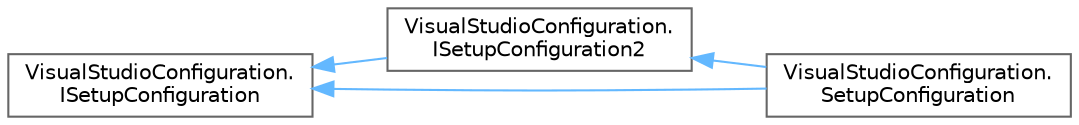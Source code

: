 digraph "Graphical Class Hierarchy"
{
 // LATEX_PDF_SIZE
  bgcolor="transparent";
  edge [fontname=Helvetica,fontsize=10,labelfontname=Helvetica,labelfontsize=10];
  node [fontname=Helvetica,fontsize=10,shape=box,height=0.2,width=0.4];
  rankdir="LR";
  Node0 [id="Node000000",label="VisualStudioConfiguration.\lISetupConfiguration",height=0.2,width=0.4,color="grey40", fillcolor="white", style="filled",URL="$interface_visual_studio_configuration_1_1_i_setup_configuration.html",tooltip=" "];
  Node0 -> Node1 [id="edge104_Node000000_Node000001",dir="back",color="steelblue1",style="solid",tooltip=" "];
  Node1 [id="Node000001",label="VisualStudioConfiguration.\lISetupConfiguration2",height=0.2,width=0.4,color="grey40", fillcolor="white", style="filled",URL="$interface_visual_studio_configuration_1_1_i_setup_configuration2.html",tooltip=" "];
  Node1 -> Node2 [id="edge105_Node000001_Node000002",dir="back",color="steelblue1",style="solid",tooltip=" "];
  Node2 [id="Node000002",label="VisualStudioConfiguration.\lSetupConfiguration",height=0.2,width=0.4,color="grey40", fillcolor="white", style="filled",URL="$interface_visual_studio_configuration_1_1_setup_configuration.html",tooltip=" "];
  Node0 -> Node2 [id="edge106_Node000000_Node000002",dir="back",color="steelblue1",style="solid",tooltip=" "];
}
